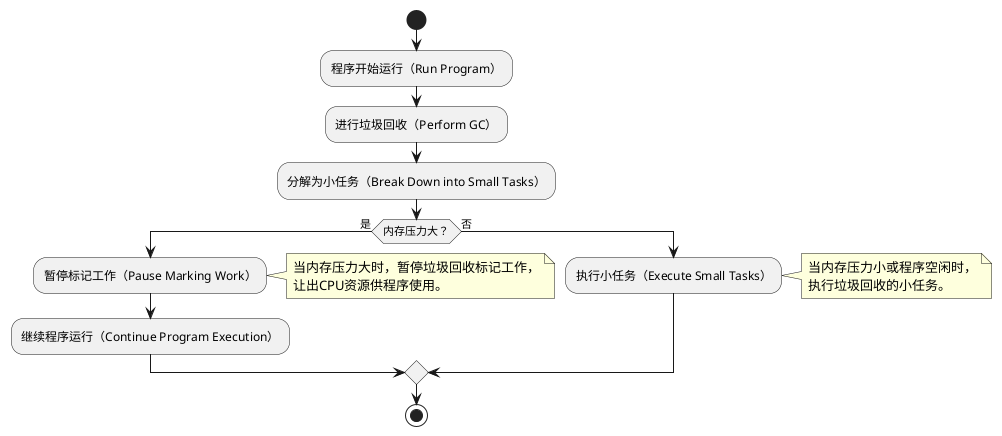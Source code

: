 @startuml

start

:程序开始运行（Run Program）;

:进行垃圾回收（Perform GC）;

:分解为小任务（Break Down into Small Tasks）;

if (内存压力大？) then (是)
    :暂停标记工作（Pause Marking Work）;
    note right: 当内存压力大时，暂停垃圾回收标记工作，\n让出CPU资源供程序使用。
    :继续程序运行（Continue Program Execution）;
else (否)
    :执行小任务（Execute Small Tasks）;
    note right: 当内存压力小或程序空闲时，\n执行垃圾回收的小任务。
endif

stop

@enduml
